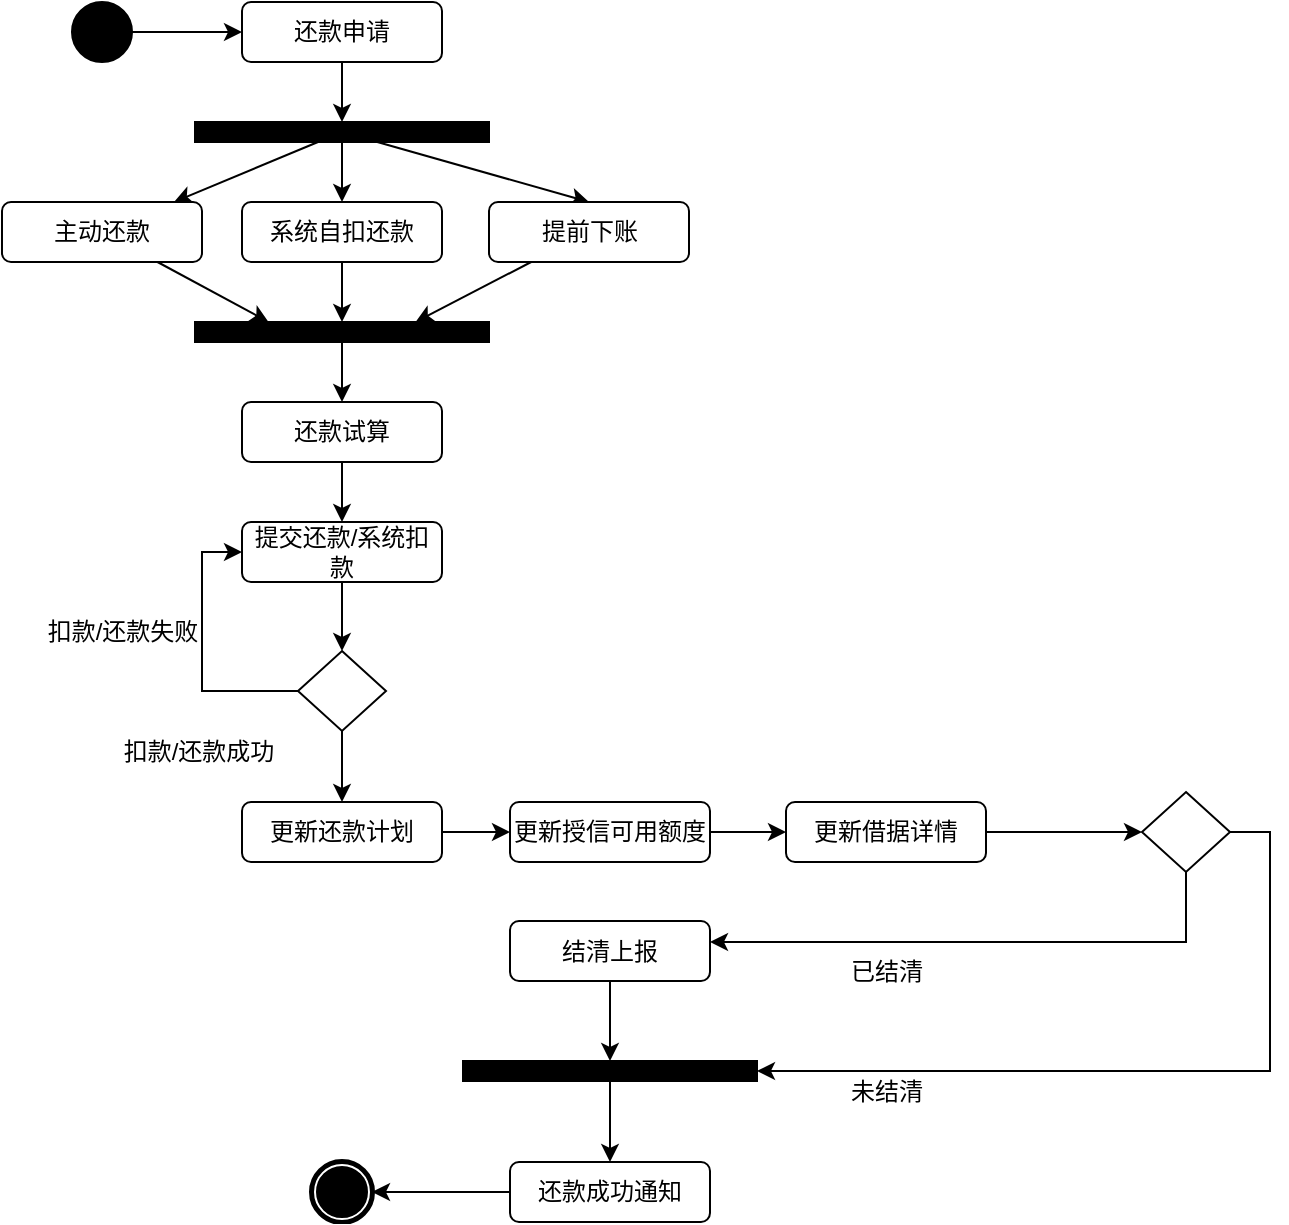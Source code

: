 <mxfile version="21.6.8" type="github">
  <diagram name="第 1 页" id="TjHyPGN3CzpbcQc78Ti-">
    <mxGraphModel dx="1166" dy="775" grid="1" gridSize="10" guides="1" tooltips="1" connect="1" arrows="1" fold="1" page="1" pageScale="1" pageWidth="827" pageHeight="1169" math="0" shadow="0">
      <root>
        <mxCell id="0" />
        <mxCell id="1" parent="0" />
        <mxCell id="1c2kbWQBWxUN6-63R94X-3" value="" style="edgeStyle=orthogonalEdgeStyle;rounded=0;orthogonalLoop=1;jettySize=auto;html=1;" parent="1" source="1c2kbWQBWxUN6-63R94X-1" target="1c2kbWQBWxUN6-63R94X-2" edge="1">
          <mxGeometry relative="1" as="geometry" />
        </mxCell>
        <mxCell id="1c2kbWQBWxUN6-63R94X-1" value="" style="ellipse;whiteSpace=wrap;html=1;rounded=0;shadow=0;comic=0;labelBackgroundColor=none;strokeWidth=1;fillColor=#000000;fontFamily=Verdana;fontSize=12;align=center;" parent="1" vertex="1">
          <mxGeometry x="145" y="260" width="30" height="30" as="geometry" />
        </mxCell>
        <mxCell id="1c2kbWQBWxUN6-63R94X-5" style="edgeStyle=orthogonalEdgeStyle;rounded=0;orthogonalLoop=1;jettySize=auto;html=1;entryX=0.5;entryY=0;entryDx=0;entryDy=0;" parent="1" source="1c2kbWQBWxUN6-63R94X-2" target="1c2kbWQBWxUN6-63R94X-4" edge="1">
          <mxGeometry relative="1" as="geometry" />
        </mxCell>
        <mxCell id="1c2kbWQBWxUN6-63R94X-2" value="还款申请" style="rounded=1;whiteSpace=wrap;html=1;" parent="1" vertex="1">
          <mxGeometry x="230" y="260" width="100" height="30" as="geometry" />
        </mxCell>
        <mxCell id="1c2kbWQBWxUN6-63R94X-10" style="rounded=0;orthogonalLoop=1;jettySize=auto;html=1;" parent="1" source="1c2kbWQBWxUN6-63R94X-4" target="1c2kbWQBWxUN6-63R94X-6" edge="1">
          <mxGeometry relative="1" as="geometry" />
        </mxCell>
        <mxCell id="1c2kbWQBWxUN6-63R94X-11" value="" style="edgeStyle=orthogonalEdgeStyle;rounded=0;orthogonalLoop=1;jettySize=auto;html=1;" parent="1" source="1c2kbWQBWxUN6-63R94X-4" target="1c2kbWQBWxUN6-63R94X-8" edge="1">
          <mxGeometry relative="1" as="geometry" />
        </mxCell>
        <mxCell id="1c2kbWQBWxUN6-63R94X-12" style="rounded=0;orthogonalLoop=1;jettySize=auto;html=1;entryX=0.5;entryY=0;entryDx=0;entryDy=0;" parent="1" source="1c2kbWQBWxUN6-63R94X-4" target="1c2kbWQBWxUN6-63R94X-9" edge="1">
          <mxGeometry relative="1" as="geometry" />
        </mxCell>
        <mxCell id="1c2kbWQBWxUN6-63R94X-4" value="" style="whiteSpace=wrap;html=1;rounded=0;shadow=0;comic=0;labelBackgroundColor=none;strokeWidth=1;fillColor=#000000;fontFamily=Verdana;fontSize=12;align=center;rotation=0;" parent="1" vertex="1">
          <mxGeometry x="206.5" y="320" width="147" height="10" as="geometry" />
        </mxCell>
        <mxCell id="1c2kbWQBWxUN6-63R94X-14" style="rounded=0;orthogonalLoop=1;jettySize=auto;html=1;entryX=0.25;entryY=0;entryDx=0;entryDy=0;" parent="1" source="1c2kbWQBWxUN6-63R94X-6" target="1c2kbWQBWxUN6-63R94X-13" edge="1">
          <mxGeometry relative="1" as="geometry" />
        </mxCell>
        <mxCell id="1c2kbWQBWxUN6-63R94X-6" value="主动还款" style="rounded=1;whiteSpace=wrap;html=1;" parent="1" vertex="1">
          <mxGeometry x="110" y="360" width="100" height="30" as="geometry" />
        </mxCell>
        <mxCell id="1c2kbWQBWxUN6-63R94X-17" style="edgeStyle=orthogonalEdgeStyle;rounded=0;orthogonalLoop=1;jettySize=auto;html=1;entryX=0.5;entryY=0;entryDx=0;entryDy=0;" parent="1" source="1c2kbWQBWxUN6-63R94X-8" target="1c2kbWQBWxUN6-63R94X-13" edge="1">
          <mxGeometry relative="1" as="geometry" />
        </mxCell>
        <mxCell id="1c2kbWQBWxUN6-63R94X-8" value="系统自扣还款" style="rounded=1;whiteSpace=wrap;html=1;" parent="1" vertex="1">
          <mxGeometry x="230" y="360" width="100" height="30" as="geometry" />
        </mxCell>
        <mxCell id="1c2kbWQBWxUN6-63R94X-19" style="rounded=0;orthogonalLoop=1;jettySize=auto;html=1;entryX=0.75;entryY=0;entryDx=0;entryDy=0;" parent="1" source="1c2kbWQBWxUN6-63R94X-9" target="1c2kbWQBWxUN6-63R94X-13" edge="1">
          <mxGeometry relative="1" as="geometry" />
        </mxCell>
        <mxCell id="1c2kbWQBWxUN6-63R94X-9" value="提前下账" style="rounded=1;whiteSpace=wrap;html=1;" parent="1" vertex="1">
          <mxGeometry x="353.5" y="360" width="100" height="30" as="geometry" />
        </mxCell>
        <mxCell id="1c2kbWQBWxUN6-63R94X-21" value="" style="edgeStyle=orthogonalEdgeStyle;rounded=0;orthogonalLoop=1;jettySize=auto;html=1;" parent="1" source="1c2kbWQBWxUN6-63R94X-13" target="1c2kbWQBWxUN6-63R94X-20" edge="1">
          <mxGeometry relative="1" as="geometry" />
        </mxCell>
        <mxCell id="1c2kbWQBWxUN6-63R94X-13" value="" style="whiteSpace=wrap;html=1;rounded=0;shadow=0;comic=0;labelBackgroundColor=none;strokeWidth=1;fillColor=#000000;fontFamily=Verdana;fontSize=12;align=center;rotation=0;" parent="1" vertex="1">
          <mxGeometry x="206.5" y="420" width="147" height="10" as="geometry" />
        </mxCell>
        <mxCell id="1c2kbWQBWxUN6-63R94X-23" value="" style="edgeStyle=orthogonalEdgeStyle;rounded=0;orthogonalLoop=1;jettySize=auto;html=1;" parent="1" source="1c2kbWQBWxUN6-63R94X-20" target="1c2kbWQBWxUN6-63R94X-22" edge="1">
          <mxGeometry relative="1" as="geometry" />
        </mxCell>
        <mxCell id="1c2kbWQBWxUN6-63R94X-20" value="还款试算" style="rounded=1;whiteSpace=wrap;html=1;" parent="1" vertex="1">
          <mxGeometry x="230" y="460" width="100" height="30" as="geometry" />
        </mxCell>
        <mxCell id="1c2kbWQBWxUN6-63R94X-25" value="" style="edgeStyle=orthogonalEdgeStyle;rounded=0;orthogonalLoop=1;jettySize=auto;html=1;" parent="1" source="1c2kbWQBWxUN6-63R94X-22" target="1c2kbWQBWxUN6-63R94X-24" edge="1">
          <mxGeometry relative="1" as="geometry" />
        </mxCell>
        <mxCell id="1c2kbWQBWxUN6-63R94X-22" value="提交还款/系统扣款" style="rounded=1;whiteSpace=wrap;html=1;" parent="1" vertex="1">
          <mxGeometry x="230" y="520" width="100" height="30" as="geometry" />
        </mxCell>
        <mxCell id="1c2kbWQBWxUN6-63R94X-26" style="edgeStyle=orthogonalEdgeStyle;rounded=0;orthogonalLoop=1;jettySize=auto;html=1;entryX=0;entryY=0.5;entryDx=0;entryDy=0;exitX=0;exitY=0.5;exitDx=0;exitDy=0;" parent="1" source="1c2kbWQBWxUN6-63R94X-24" target="1c2kbWQBWxUN6-63R94X-22" edge="1">
          <mxGeometry relative="1" as="geometry" />
        </mxCell>
        <mxCell id="G_nQSdE1PUKBhwWcNxeN-1" value="" style="edgeStyle=orthogonalEdgeStyle;rounded=0;orthogonalLoop=1;jettySize=auto;html=1;" edge="1" parent="1" source="1c2kbWQBWxUN6-63R94X-24" target="1c2kbWQBWxUN6-63R94X-28">
          <mxGeometry relative="1" as="geometry" />
        </mxCell>
        <mxCell id="1c2kbWQBWxUN6-63R94X-24" value="" style="rhombus;whiteSpace=wrap;html=1;" parent="1" vertex="1">
          <mxGeometry x="258" y="584.5" width="44" height="40" as="geometry" />
        </mxCell>
        <mxCell id="1c2kbWQBWxUN6-63R94X-27" value="扣款/还款失败" style="text;html=1;align=center;verticalAlign=middle;resizable=0;points=[];autosize=1;strokeColor=none;fillColor=none;" parent="1" vertex="1">
          <mxGeometry x="120" y="560" width="100" height="30" as="geometry" />
        </mxCell>
        <mxCell id="1c2kbWQBWxUN6-63R94X-31" value="" style="edgeStyle=orthogonalEdgeStyle;rounded=0;orthogonalLoop=1;jettySize=auto;html=1;" parent="1" source="1c2kbWQBWxUN6-63R94X-28" target="1c2kbWQBWxUN6-63R94X-30" edge="1">
          <mxGeometry relative="1" as="geometry" />
        </mxCell>
        <mxCell id="1c2kbWQBWxUN6-63R94X-28" value="更新还款计划" style="rounded=1;whiteSpace=wrap;html=1;" parent="1" vertex="1">
          <mxGeometry x="230" y="660" width="100" height="30" as="geometry" />
        </mxCell>
        <mxCell id="1c2kbWQBWxUN6-63R94X-33" value="" style="edgeStyle=orthogonalEdgeStyle;rounded=0;orthogonalLoop=1;jettySize=auto;html=1;entryX=0;entryY=0.5;entryDx=0;entryDy=0;" parent="1" source="1c2kbWQBWxUN6-63R94X-30" target="1c2kbWQBWxUN6-63R94X-34" edge="1">
          <mxGeometry relative="1" as="geometry">
            <mxPoint x="470" y="745" as="targetPoint" />
          </mxGeometry>
        </mxCell>
        <mxCell id="1c2kbWQBWxUN6-63R94X-30" value="更新授信可用额度" style="rounded=1;whiteSpace=wrap;html=1;" parent="1" vertex="1">
          <mxGeometry x="364" y="660" width="100" height="30" as="geometry" />
        </mxCell>
        <mxCell id="1c2kbWQBWxUN6-63R94X-37" value="" style="edgeStyle=orthogonalEdgeStyle;rounded=0;orthogonalLoop=1;jettySize=auto;html=1;" parent="1" source="1c2kbWQBWxUN6-63R94X-34" target="1c2kbWQBWxUN6-63R94X-36" edge="1">
          <mxGeometry relative="1" as="geometry" />
        </mxCell>
        <mxCell id="1c2kbWQBWxUN6-63R94X-34" value="更新借据详情" style="rounded=1;whiteSpace=wrap;html=1;" parent="1" vertex="1">
          <mxGeometry x="502" y="660" width="100" height="30" as="geometry" />
        </mxCell>
        <mxCell id="1c2kbWQBWxUN6-63R94X-35" value="扣款/还款成功" style="text;html=1;align=center;verticalAlign=middle;resizable=0;points=[];autosize=1;strokeColor=none;fillColor=none;" parent="1" vertex="1">
          <mxGeometry x="158" y="619.5" width="100" height="30" as="geometry" />
        </mxCell>
        <mxCell id="1c2kbWQBWxUN6-63R94X-39" value="" style="edgeStyle=orthogonalEdgeStyle;rounded=0;orthogonalLoop=1;jettySize=auto;html=1;" parent="1" source="1c2kbWQBWxUN6-63R94X-36" target="1c2kbWQBWxUN6-63R94X-38" edge="1">
          <mxGeometry relative="1" as="geometry">
            <Array as="points">
              <mxPoint x="702" y="730" />
            </Array>
          </mxGeometry>
        </mxCell>
        <mxCell id="1c2kbWQBWxUN6-63R94X-44" style="edgeStyle=orthogonalEdgeStyle;rounded=0;orthogonalLoop=1;jettySize=auto;html=1;entryX=1;entryY=0.5;entryDx=0;entryDy=0;exitX=1;exitY=0.5;exitDx=0;exitDy=0;" parent="1" source="1c2kbWQBWxUN6-63R94X-36" target="1c2kbWQBWxUN6-63R94X-41" edge="1">
          <mxGeometry relative="1" as="geometry" />
        </mxCell>
        <mxCell id="1c2kbWQBWxUN6-63R94X-36" value="" style="rhombus;whiteSpace=wrap;html=1;" parent="1" vertex="1">
          <mxGeometry x="680" y="655" width="44" height="40" as="geometry" />
        </mxCell>
        <mxCell id="1c2kbWQBWxUN6-63R94X-43" value="" style="edgeStyle=orthogonalEdgeStyle;rounded=0;orthogonalLoop=1;jettySize=auto;html=1;" parent="1" source="1c2kbWQBWxUN6-63R94X-38" target="1c2kbWQBWxUN6-63R94X-41" edge="1">
          <mxGeometry relative="1" as="geometry" />
        </mxCell>
        <mxCell id="1c2kbWQBWxUN6-63R94X-38" value="结清上报" style="rounded=1;whiteSpace=wrap;html=1;" parent="1" vertex="1">
          <mxGeometry x="364" y="719.5" width="100" height="30" as="geometry" />
        </mxCell>
        <mxCell id="1c2kbWQBWxUN6-63R94X-40" value="已结清" style="text;html=1;align=center;verticalAlign=middle;resizable=0;points=[];autosize=1;strokeColor=none;fillColor=none;" parent="1" vertex="1">
          <mxGeometry x="522" y="730" width="60" height="30" as="geometry" />
        </mxCell>
        <mxCell id="1c2kbWQBWxUN6-63R94X-47" value="" style="edgeStyle=orthogonalEdgeStyle;rounded=0;orthogonalLoop=1;jettySize=auto;html=1;" parent="1" source="1c2kbWQBWxUN6-63R94X-41" target="1c2kbWQBWxUN6-63R94X-46" edge="1">
          <mxGeometry relative="1" as="geometry" />
        </mxCell>
        <mxCell id="1c2kbWQBWxUN6-63R94X-41" value="" style="whiteSpace=wrap;html=1;rounded=0;shadow=0;comic=0;labelBackgroundColor=none;strokeWidth=1;fillColor=#000000;fontFamily=Verdana;fontSize=12;align=center;rotation=0;" parent="1" vertex="1">
          <mxGeometry x="340.5" y="789.5" width="147" height="10" as="geometry" />
        </mxCell>
        <mxCell id="1c2kbWQBWxUN6-63R94X-45" value="未结清" style="text;html=1;align=center;verticalAlign=middle;resizable=0;points=[];autosize=1;strokeColor=none;fillColor=none;" parent="1" vertex="1">
          <mxGeometry x="522" y="789.5" width="60" height="30" as="geometry" />
        </mxCell>
        <mxCell id="1c2kbWQBWxUN6-63R94X-49" value="" style="edgeStyle=orthogonalEdgeStyle;rounded=0;orthogonalLoop=1;jettySize=auto;html=1;" parent="1" source="1c2kbWQBWxUN6-63R94X-46" target="1c2kbWQBWxUN6-63R94X-48" edge="1">
          <mxGeometry relative="1" as="geometry" />
        </mxCell>
        <mxCell id="1c2kbWQBWxUN6-63R94X-46" value="还款成功通知" style="rounded=1;whiteSpace=wrap;html=1;" parent="1" vertex="1">
          <mxGeometry x="364" y="840" width="100" height="30" as="geometry" />
        </mxCell>
        <mxCell id="1c2kbWQBWxUN6-63R94X-48" value="" style="shape=mxgraph.bpmn.shape;html=1;verticalLabelPosition=bottom;labelBackgroundColor=#ffffff;verticalAlign=top;perimeter=ellipsePerimeter;outline=end;symbol=terminate;rounded=0;shadow=0;comic=0;strokeWidth=1;fontFamily=Verdana;fontSize=12;align=center;" parent="1" vertex="1">
          <mxGeometry x="265" y="840" width="30" height="30" as="geometry" />
        </mxCell>
      </root>
    </mxGraphModel>
  </diagram>
</mxfile>
